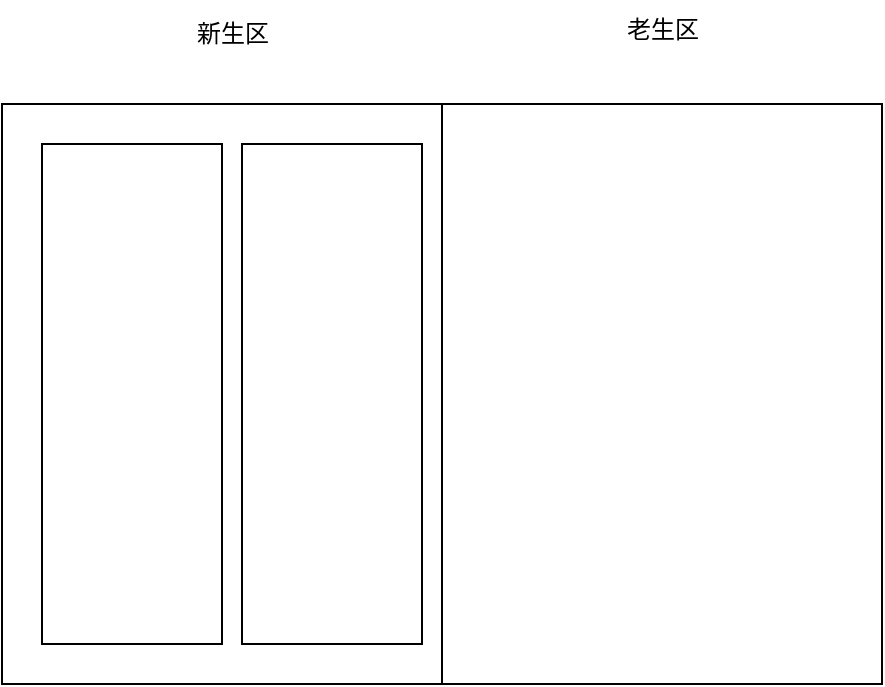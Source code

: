 <mxfile version="24.7.16">
  <diagram name="第 1 页" id="o-6aTLwozZE8DVFc02E1">
    <mxGraphModel dx="954" dy="605" grid="1" gridSize="10" guides="1" tooltips="1" connect="1" arrows="1" fold="1" page="1" pageScale="1" pageWidth="827" pageHeight="1169" math="0" shadow="0">
      <root>
        <mxCell id="0" />
        <mxCell id="1" parent="0" />
        <mxCell id="YN7DKfKv9T_xGkcUoefO-2" value="" style="shape=table;startSize=0;container=1;collapsible=0;childLayout=tableLayout;" vertex="1" parent="1">
          <mxGeometry x="120" y="80" width="440" height="290" as="geometry" />
        </mxCell>
        <mxCell id="YN7DKfKv9T_xGkcUoefO-3" value="" style="shape=tableRow;horizontal=0;startSize=0;swimlaneHead=0;swimlaneBody=0;strokeColor=inherit;top=0;left=0;bottom=0;right=0;collapsible=0;dropTarget=0;fillColor=none;points=[[0,0.5],[1,0.5]];portConstraint=eastwest;" vertex="1" parent="YN7DKfKv9T_xGkcUoefO-2">
          <mxGeometry width="440" height="290" as="geometry" />
        </mxCell>
        <mxCell id="YN7DKfKv9T_xGkcUoefO-4" value="&lt;table&gt;&lt;tbody&gt;&lt;tr&gt;&lt;td&gt;&lt;br&gt;&lt;/td&gt;&lt;td&gt;&lt;br&gt;&lt;/td&gt;&lt;/tr&gt;&lt;/tbody&gt;&lt;/table&gt;" style="shape=partialRectangle;html=1;whiteSpace=wrap;connectable=0;strokeColor=inherit;overflow=hidden;fillColor=none;top=0;left=0;bottom=0;right=0;pointerEvents=1;" vertex="1" parent="YN7DKfKv9T_xGkcUoefO-3">
          <mxGeometry width="220" height="290" as="geometry">
            <mxRectangle width="220" height="290" as="alternateBounds" />
          </mxGeometry>
        </mxCell>
        <mxCell id="YN7DKfKv9T_xGkcUoefO-5" value="" style="shape=partialRectangle;html=1;whiteSpace=wrap;connectable=0;strokeColor=inherit;overflow=hidden;fillColor=none;top=0;left=0;bottom=0;right=0;pointerEvents=1;" vertex="1" parent="YN7DKfKv9T_xGkcUoefO-3">
          <mxGeometry x="220" width="220" height="290" as="geometry">
            <mxRectangle width="220" height="290" as="alternateBounds" />
          </mxGeometry>
        </mxCell>
        <mxCell id="YN7DKfKv9T_xGkcUoefO-11" value="" style="rounded=0;whiteSpace=wrap;html=1;" vertex="1" parent="1">
          <mxGeometry x="140" y="100" width="90" height="250" as="geometry" />
        </mxCell>
        <mxCell id="YN7DKfKv9T_xGkcUoefO-12" value="" style="rounded=0;whiteSpace=wrap;html=1;" vertex="1" parent="1">
          <mxGeometry x="240" y="100" width="90" height="250" as="geometry" />
        </mxCell>
        <mxCell id="YN7DKfKv9T_xGkcUoefO-13" value="新生区" style="text;html=1;align=center;verticalAlign=middle;resizable=0;points=[];autosize=1;strokeColor=none;fillColor=none;" vertex="1" parent="1">
          <mxGeometry x="205" y="30" width="60" height="30" as="geometry" />
        </mxCell>
        <mxCell id="YN7DKfKv9T_xGkcUoefO-14" value="老生区" style="text;html=1;align=center;verticalAlign=middle;resizable=0;points=[];autosize=1;strokeColor=none;fillColor=none;" vertex="1" parent="1">
          <mxGeometry x="420" y="28" width="60" height="30" as="geometry" />
        </mxCell>
      </root>
    </mxGraphModel>
  </diagram>
</mxfile>
